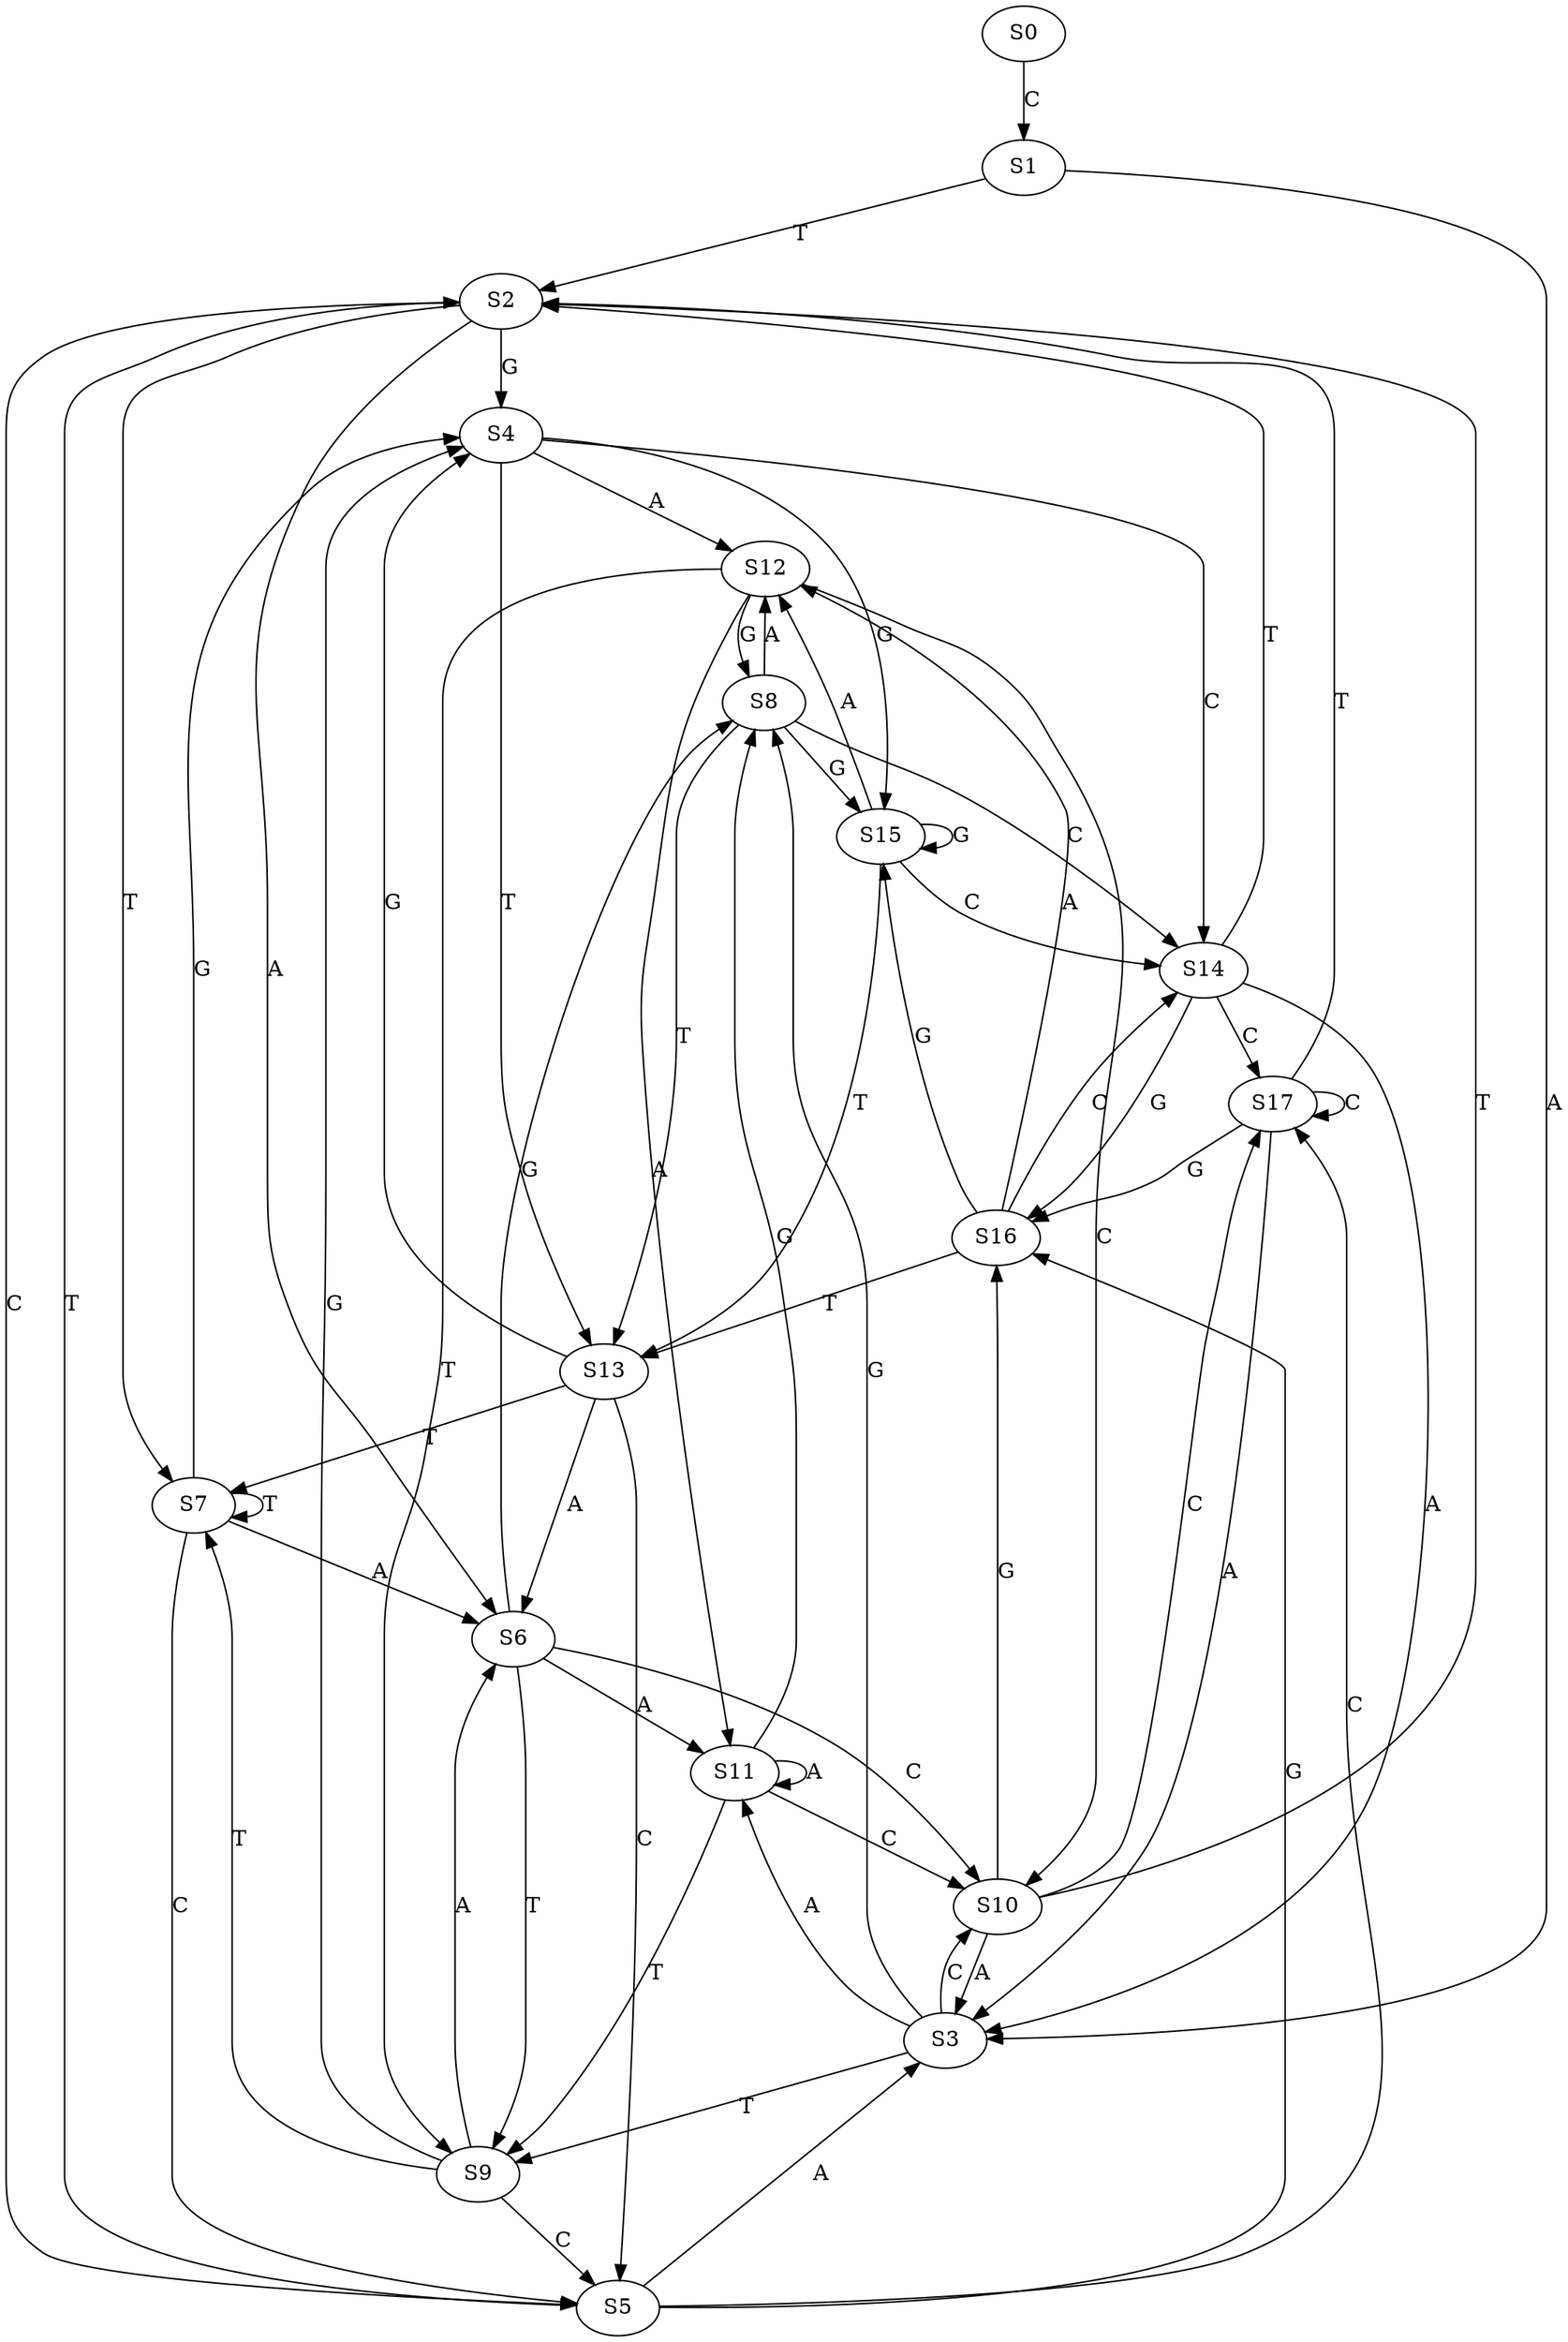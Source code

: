 strict digraph  {
	S0 -> S1 [ label = C ];
	S1 -> S2 [ label = T ];
	S1 -> S3 [ label = A ];
	S2 -> S4 [ label = G ];
	S2 -> S5 [ label = C ];
	S2 -> S6 [ label = A ];
	S2 -> S7 [ label = T ];
	S3 -> S8 [ label = G ];
	S3 -> S9 [ label = T ];
	S3 -> S10 [ label = C ];
	S3 -> S11 [ label = A ];
	S4 -> S12 [ label = A ];
	S4 -> S13 [ label = T ];
	S4 -> S14 [ label = C ];
	S4 -> S15 [ label = G ];
	S5 -> S2 [ label = T ];
	S5 -> S16 [ label = G ];
	S5 -> S17 [ label = C ];
	S5 -> S3 [ label = A ];
	S6 -> S8 [ label = G ];
	S6 -> S9 [ label = T ];
	S6 -> S11 [ label = A ];
	S6 -> S10 [ label = C ];
	S7 -> S5 [ label = C ];
	S7 -> S4 [ label = G ];
	S7 -> S7 [ label = T ];
	S7 -> S6 [ label = A ];
	S8 -> S13 [ label = T ];
	S8 -> S15 [ label = G ];
	S8 -> S12 [ label = A ];
	S8 -> S14 [ label = C ];
	S9 -> S6 [ label = A ];
	S9 -> S5 [ label = C ];
	S9 -> S7 [ label = T ];
	S9 -> S4 [ label = G ];
	S10 -> S3 [ label = A ];
	S10 -> S2 [ label = T ];
	S10 -> S17 [ label = C ];
	S10 -> S16 [ label = G ];
	S11 -> S9 [ label = T ];
	S11 -> S10 [ label = C ];
	S11 -> S8 [ label = G ];
	S11 -> S11 [ label = A ];
	S12 -> S8 [ label = G ];
	S12 -> S11 [ label = A ];
	S12 -> S10 [ label = C ];
	S12 -> S9 [ label = T ];
	S13 -> S6 [ label = A ];
	S13 -> S5 [ label = C ];
	S13 -> S4 [ label = G ];
	S13 -> S7 [ label = T ];
	S14 -> S17 [ label = C ];
	S14 -> S2 [ label = T ];
	S14 -> S16 [ label = G ];
	S14 -> S3 [ label = A ];
	S15 -> S12 [ label = A ];
	S15 -> S13 [ label = T ];
	S15 -> S15 [ label = G ];
	S15 -> S14 [ label = C ];
	S16 -> S15 [ label = G ];
	S16 -> S13 [ label = T ];
	S16 -> S12 [ label = A ];
	S16 -> S14 [ label = C ];
	S17 -> S16 [ label = G ];
	S17 -> S17 [ label = C ];
	S17 -> S3 [ label = A ];
	S17 -> S2 [ label = T ];
}
